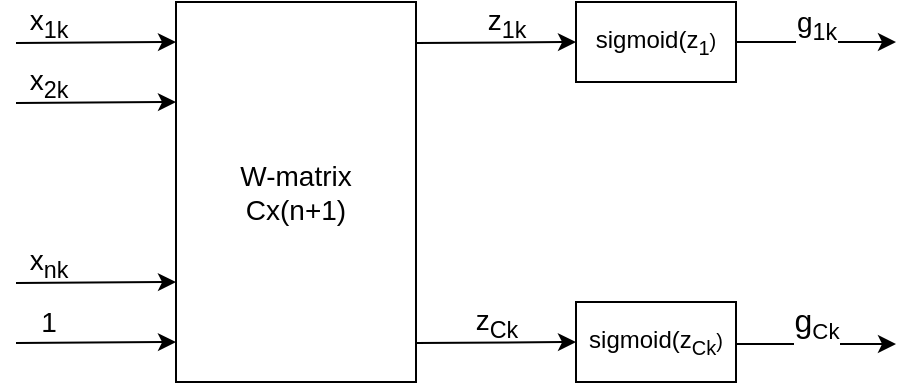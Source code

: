 <mxfile version="12.9.12" type="device"><diagram id="61UytQOjtCfnuNo97Rp3" name="Page-1"><mxGraphModel dx="1278" dy="548" grid="1" gridSize="10" guides="1" tooltips="1" connect="1" arrows="1" fold="1" page="1" pageScale="1" pageWidth="827" pageHeight="1169" math="0" shadow="0"><root><mxCell id="0"/><mxCell id="1" parent="0"/><mxCell id="0PzSlbZKkQxERvV54Pby-1" value="&lt;font style=&quot;font-size: 14px&quot;&gt;W-matrix&lt;br&gt;Cx(n+1)&lt;/font&gt;" style="rounded=0;whiteSpace=wrap;html=1;" vertex="1" parent="1"><mxGeometry x="140" y="80" width="120" height="190" as="geometry"/></mxCell><mxCell id="0PzSlbZKkQxERvV54Pby-4" value="" style="endArrow=classic;html=1;entryX=0;entryY=0.25;entryDx=0;entryDy=0;" edge="1" parent="1"><mxGeometry width="50" height="50" relative="1" as="geometry"><mxPoint x="60" y="100.5" as="sourcePoint"/><mxPoint x="140" y="100" as="targetPoint"/></mxGeometry></mxCell><mxCell id="0PzSlbZKkQxERvV54Pby-5" value="" style="endArrow=classic;html=1;entryX=0;entryY=0.25;entryDx=0;entryDy=0;" edge="1" parent="1"><mxGeometry width="50" height="50" relative="1" as="geometry"><mxPoint x="60" y="220.5" as="sourcePoint"/><mxPoint x="140" y="220" as="targetPoint"/></mxGeometry></mxCell><mxCell id="0PzSlbZKkQxERvV54Pby-6" value="" style="endArrow=classic;html=1;entryX=0;entryY=0.25;entryDx=0;entryDy=0;" edge="1" parent="1"><mxGeometry width="50" height="50" relative="1" as="geometry"><mxPoint x="60" y="250.5" as="sourcePoint"/><mxPoint x="140" y="250" as="targetPoint"/></mxGeometry></mxCell><mxCell id="0PzSlbZKkQxERvV54Pby-21" value="&lt;font style=&quot;font-size: 14px&quot;&gt;1&lt;/font&gt;" style="edgeLabel;html=1;align=center;verticalAlign=middle;resizable=0;points=[];" vertex="1" connectable="0" parent="0PzSlbZKkQxERvV54Pby-6"><mxGeometry x="-0.35" y="-2" relative="1" as="geometry"><mxPoint x="-10.01" y="-12.34" as="offset"/></mxGeometry></mxCell><mxCell id="0PzSlbZKkQxERvV54Pby-8" value="" style="endArrow=classic;html=1;entryX=0;entryY=0.25;entryDx=0;entryDy=0;" edge="1" parent="1"><mxGeometry width="50" height="50" relative="1" as="geometry"><mxPoint x="60" y="130.5" as="sourcePoint"/><mxPoint x="140" y="130" as="targetPoint"/></mxGeometry></mxCell><mxCell id="0PzSlbZKkQxERvV54Pby-10" value="" style="shape=image;html=1;verticalAlign=top;verticalLabelPosition=bottom;labelBackgroundColor=#ffffff;imageAspect=0;aspect=fixed;image=https://cdn4.iconfinder.com/data/icons/basic-ui-2-line/32/dots-dotted-option-menu-bullet-128.png" vertex="1" parent="1"><mxGeometry x="80" y="163" width="24" height="24" as="geometry"/></mxCell><mxCell id="0PzSlbZKkQxERvV54Pby-12" value="&lt;font style=&quot;font-size: 14px&quot;&gt;x&lt;sub&gt;1k&lt;/sub&gt;&lt;/font&gt;" style="text;html=1;align=center;verticalAlign=middle;resizable=0;points=[];autosize=1;" vertex="1" parent="1"><mxGeometry x="61" y="80" width="30" height="20" as="geometry"/></mxCell><mxCell id="0PzSlbZKkQxERvV54Pby-18" value="&lt;font style=&quot;font-size: 14px&quot;&gt;&lt;font&gt;x&lt;/font&gt;&lt;font&gt;&lt;sub&gt;nk&lt;/sub&gt;&lt;/font&gt;&lt;/font&gt;" style="text;html=1;align=center;verticalAlign=middle;resizable=0;points=[];autosize=1;" vertex="1" parent="1"><mxGeometry x="61" y="200" width="30" height="20" as="geometry"/></mxCell><mxCell id="0PzSlbZKkQxERvV54Pby-19" value="&lt;font style=&quot;font-size: 14px&quot;&gt;&lt;font&gt;x&lt;/font&gt;&lt;sub&gt;2k&lt;/sub&gt;&lt;/font&gt;" style="text;html=1;align=center;verticalAlign=middle;resizable=0;points=[];autosize=1;" vertex="1" parent="1"><mxGeometry x="61" y="110" width="30" height="20" as="geometry"/></mxCell><mxCell id="0PzSlbZKkQxERvV54Pby-23" value="" style="endArrow=classic;html=1;entryX=0;entryY=0.5;entryDx=0;entryDy=0;" edge="1" parent="1" target="0PzSlbZKkQxERvV54Pby-30"><mxGeometry width="50" height="50" relative="1" as="geometry"><mxPoint x="260" y="100.5" as="sourcePoint"/><mxPoint x="340" y="100" as="targetPoint"/></mxGeometry></mxCell><mxCell id="0PzSlbZKkQxERvV54Pby-26" value="" style="endArrow=classic;html=1;entryX=0;entryY=0.5;entryDx=0;entryDy=0;" edge="1" parent="1" target="0PzSlbZKkQxERvV54Pby-32"><mxGeometry width="50" height="50" relative="1" as="geometry"><mxPoint x="260" y="250.5" as="sourcePoint"/><mxPoint x="340" y="250" as="targetPoint"/></mxGeometry></mxCell><mxCell id="0PzSlbZKkQxERvV54Pby-29" value="" style="shape=image;html=1;verticalAlign=top;verticalLabelPosition=bottom;labelBackgroundColor=#ffffff;imageAspect=0;aspect=fixed;image=https://cdn4.iconfinder.com/data/icons/basic-ui-2-line/32/dots-dotted-option-menu-bullet-128.png" vertex="1" parent="1"><mxGeometry x="280" y="163" width="24" height="24" as="geometry"/></mxCell><mxCell id="0PzSlbZKkQxERvV54Pby-40" value="&lt;font style=&quot;font-size: 14px&quot;&gt;g&lt;sub&gt;1k&lt;/sub&gt;&lt;/font&gt;" style="edgeStyle=orthogonalEdgeStyle;rounded=0;orthogonalLoop=1;jettySize=auto;html=1;exitX=1;exitY=0.5;exitDx=0;exitDy=0;" edge="1" parent="1" source="0PzSlbZKkQxERvV54Pby-30"><mxGeometry y="10" relative="1" as="geometry"><mxPoint x="500" y="100" as="targetPoint"/><mxPoint as="offset"/></mxGeometry></mxCell><mxCell id="0PzSlbZKkQxERvV54Pby-30" value="sigmoid(z&lt;sub&gt;1&lt;/sub&gt;&lt;span style=&quot;font-size: 10px&quot;&gt;)&lt;/span&gt;" style="rounded=0;whiteSpace=wrap;html=1;" vertex="1" parent="1"><mxGeometry x="340" y="80" width="80" height="40" as="geometry"/></mxCell><mxCell id="0PzSlbZKkQxERvV54Pby-31" value="&lt;font style=&quot;font-size: 14px&quot;&gt;z&lt;sub&gt;1k&lt;/sub&gt;&lt;/font&gt;" style="text;html=1;align=center;verticalAlign=middle;resizable=0;points=[];autosize=1;" vertex="1" parent="1"><mxGeometry x="290" y="80" width="30" height="20" as="geometry"/></mxCell><mxCell id="0PzSlbZKkQxERvV54Pby-41" value="&lt;font size=&quot;3&quot;&gt;g&lt;/font&gt;&lt;span style=&quot;font-size: 13.333px&quot;&gt;&lt;sub&gt;Ck&lt;/sub&gt;&lt;/span&gt;" style="edgeStyle=orthogonalEdgeStyle;rounded=0;orthogonalLoop=1;jettySize=auto;html=1;exitX=1;exitY=0.5;exitDx=0;exitDy=0;" edge="1" parent="1"><mxGeometry y="11" relative="1" as="geometry"><mxPoint x="500" y="251" as="targetPoint"/><mxPoint x="420" y="251" as="sourcePoint"/><mxPoint as="offset"/></mxGeometry></mxCell><mxCell id="0PzSlbZKkQxERvV54Pby-32" value="sigmoid(z&lt;sub&gt;Ck&lt;/sub&gt;&lt;span style=&quot;font-size: 10px&quot;&gt;)&lt;/span&gt;" style="rounded=0;whiteSpace=wrap;html=1;" vertex="1" parent="1"><mxGeometry x="340" y="230" width="80" height="40" as="geometry"/></mxCell><mxCell id="0PzSlbZKkQxERvV54Pby-33" value="&lt;span style=&quot;font-size: 14px&quot;&gt;z&lt;sub&gt;Ck&lt;/sub&gt;&lt;/span&gt;" style="text;html=1;align=center;verticalAlign=middle;resizable=0;points=[];autosize=1;" vertex="1" parent="1"><mxGeometry x="280" y="230" width="40" height="20" as="geometry"/></mxCell><mxCell id="0PzSlbZKkQxERvV54Pby-36" value="" style="shape=image;html=1;verticalAlign=top;verticalLabelPosition=bottom;labelBackgroundColor=#ffffff;imageAspect=0;aspect=fixed;image=https://cdn4.iconfinder.com/data/icons/basic-ui-2-line/32/dots-dotted-option-menu-bullet-128.png" vertex="1" parent="1"><mxGeometry x="368" y="163" width="24" height="24" as="geometry"/></mxCell></root></mxGraphModel></diagram></mxfile>